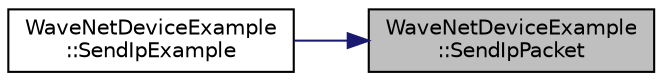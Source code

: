 digraph "WaveNetDeviceExample::SendIpPacket"
{
 // LATEX_PDF_SIZE
  edge [fontname="Helvetica",fontsize="10",labelfontname="Helvetica",labelfontsize="10"];
  node [fontname="Helvetica",fontsize="10",shape=record];
  rankdir="RL";
  Node1 [label="WaveNetDeviceExample\l::SendIpPacket",height=0.2,width=0.4,color="black", fillcolor="grey75", style="filled", fontcolor="black",tooltip="Send IP packet function."];
  Node1 -> Node2 [dir="back",color="midnightblue",fontsize="10",style="solid",fontname="Helvetica"];
  Node2 [label="WaveNetDeviceExample\l::SendIpExample",height=0.2,width=0.4,color="black", fillcolor="white", style="filled",URL="$class_wave_net_device_example.html#a97da76e52cd76f5054e8c92cfae01a9e",tooltip="Send IP example function."];
}
